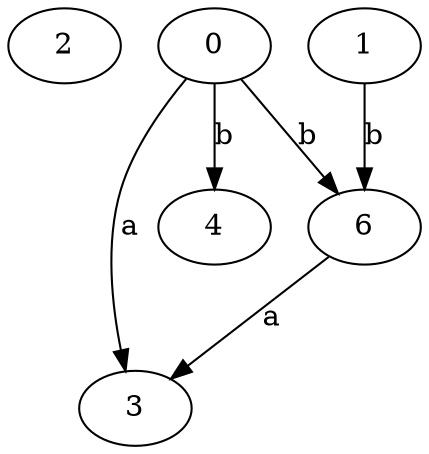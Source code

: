 strict digraph  {
2;
3;
0;
4;
1;
6;
0 -> 3  [label=a];
0 -> 4  [label=b];
0 -> 6  [label=b];
1 -> 6  [label=b];
6 -> 3  [label=a];
}
